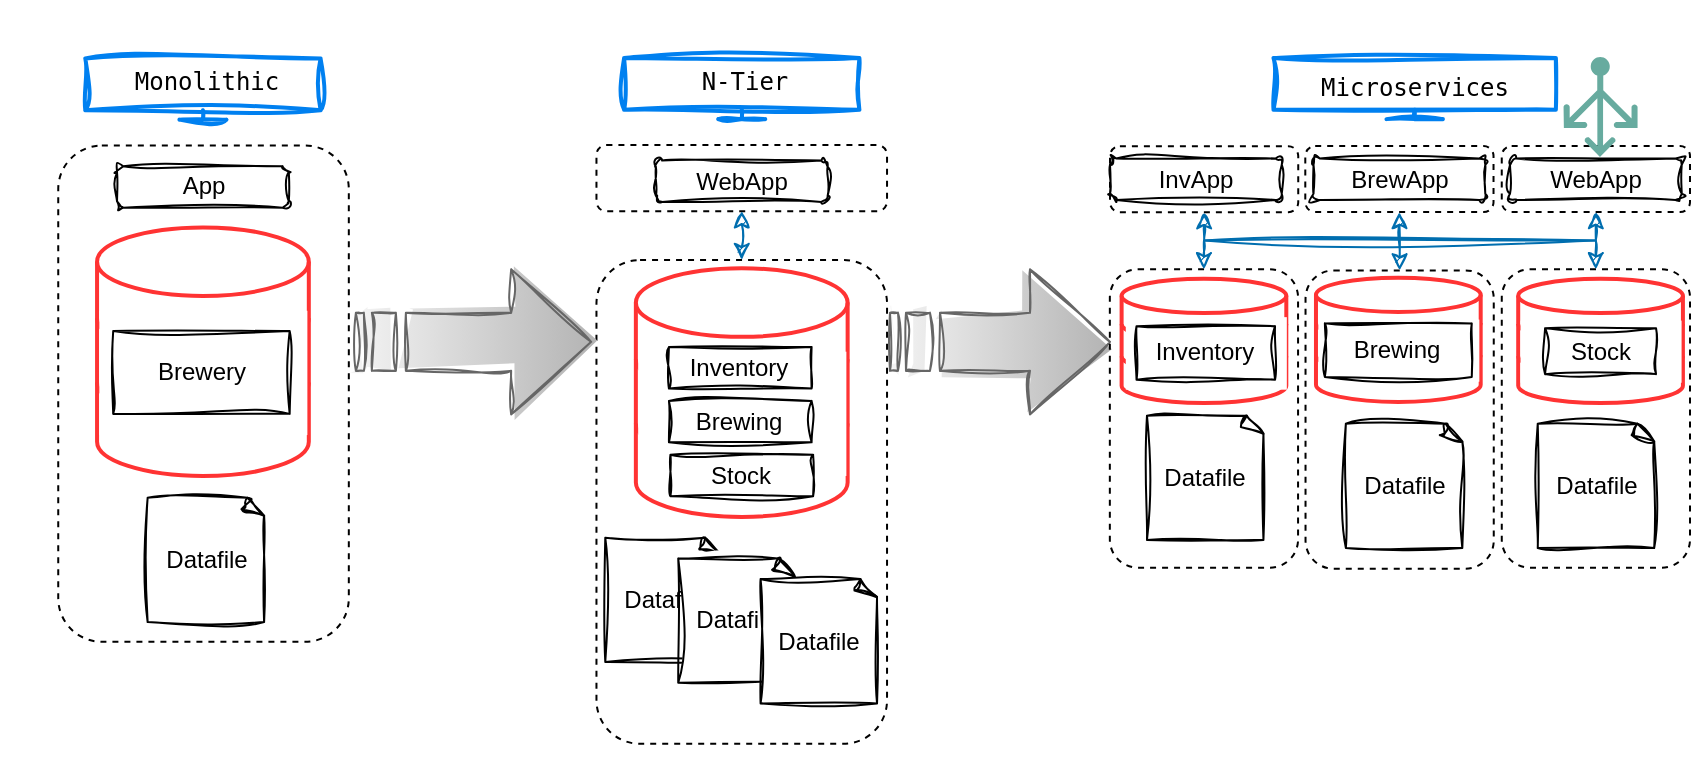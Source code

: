 <mxfile version="21.2.8" type="device">
  <diagram name="Page-1" id="m9zrFwpKGK487yf-iaGm">
    <mxGraphModel dx="1528" dy="569" grid="1" gridSize="10" guides="1" tooltips="1" connect="1" arrows="1" fold="1" page="1" pageScale="1" pageWidth="827" pageHeight="1169" math="0" shadow="0">
      <root>
        <mxCell id="0" />
        <mxCell id="1" parent="0" />
        <mxCell id="jREUugsxzTuiNaMn_-Cr-113" value="" style="group" vertex="1" connectable="0" parent="1">
          <mxGeometry y="40.25" width="820" height="382.018" as="geometry" />
        </mxCell>
        <mxCell id="jREUugsxzTuiNaMn_-Cr-88" value="" style="group" vertex="1" connectable="0" parent="jREUugsxzTuiNaMn_-Cr-113">
          <mxGeometry width="152.939" height="320.641" as="geometry" />
        </mxCell>
        <mxCell id="jREUugsxzTuiNaMn_-Cr-9" value="" style="group" vertex="1" connectable="0" parent="jREUugsxzTuiNaMn_-Cr-88">
          <mxGeometry x="23.529" y="113.442" width="129.41" height="124.32" as="geometry" />
        </mxCell>
        <mxCell id="jREUugsxzTuiNaMn_-Cr-3" value="" style="html=1;verticalLabelPosition=bottom;align=center;labelBackgroundColor=#ffffff;verticalAlign=top;strokeWidth=2;strokeColor=#FF3333;shadow=0;dashed=0;shape=mxgraph.ios7.icons.data;" vertex="1" parent="jREUugsxzTuiNaMn_-Cr-9">
          <mxGeometry width="105.881" height="124.32" as="geometry" />
        </mxCell>
        <mxCell id="jREUugsxzTuiNaMn_-Cr-8" value="" style="whiteSpace=wrap;html=1;strokeColor=none;imageAspect=0;connectable=0;allowArrows=0;glass=0;rounded=0;strokeWidth=0;" vertex="1" parent="jREUugsxzTuiNaMn_-Cr-9">
          <mxGeometry x="0.882" y="41.44" width="104.028" height="62.16" as="geometry" />
        </mxCell>
        <mxCell id="jREUugsxzTuiNaMn_-Cr-10" value="Brewery" style="rounded=0;arcSize=10;whiteSpace=wrap;html=1;align=center;glass=0;sketch=1;curveFitting=1;jiggle=2;" vertex="1" parent="jREUugsxzTuiNaMn_-Cr-9">
          <mxGeometry x="8.073" y="51.8" width="88.234" height="41.44" as="geometry" />
        </mxCell>
        <mxCell id="jREUugsxzTuiNaMn_-Cr-23" value="Datafile" style="whiteSpace=wrap;html=1;shape=mxgraph.basic.document;sketch=1;curveFitting=1;jiggle=2;" vertex="1" parent="jREUugsxzTuiNaMn_-Cr-88">
          <mxGeometry x="48.823" y="248.639" width="58.823" height="62.16" as="geometry" />
        </mxCell>
        <mxCell id="jREUugsxzTuiNaMn_-Cr-77" value="App" style="rounded=1;whiteSpace=wrap;html=1;sketch=1;curveFitting=1;jiggle=2;strokeColor=#000000;" vertex="1" parent="jREUugsxzTuiNaMn_-Cr-88">
          <mxGeometry x="33.529" y="82.88" width="85.881" height="20.72" as="geometry" />
        </mxCell>
        <mxCell id="jREUugsxzTuiNaMn_-Cr-95" value="&lt;blockquote style=&quot;margin: 0 0 0 40px; border: none; padding: 0px;&quot;&gt;&lt;blockquote style=&quot;margin: 0 0 0 40px; border: none; padding: 0px;&quot;&gt;&lt;blockquote style=&quot;margin: 0 0 0 40px; border: none; padding: 0px;&quot;&gt;&lt;blockquote style=&quot;margin: 0 0 0 40px; border: none; padding: 0px;&quot;&gt;&lt;blockquote style=&quot;margin: 0 0 0 40px; border: none; padding: 0px;&quot;&gt;&lt;span style=&quot;white-space: pre;&quot;&gt;	&lt;/span&gt;&lt;/blockquote&gt;&lt;/blockquote&gt;&lt;/blockquote&gt;&lt;/blockquote&gt;&lt;/blockquote&gt;" style="rounded=1;whiteSpace=wrap;html=1;fillColor=none;dashed=1;" vertex="1" parent="jREUugsxzTuiNaMn_-Cr-88">
          <mxGeometry x="4.118" y="72.52" width="145.292" height="248.121" as="geometry" />
        </mxCell>
        <mxCell id="jREUugsxzTuiNaMn_-Cr-112" value="" style="group" vertex="1" connectable="0" parent="jREUugsxzTuiNaMn_-Cr-88">
          <mxGeometry x="17.647" y="25.382" width="117.645" height="34.188" as="geometry" />
        </mxCell>
        <mxCell id="jREUugsxzTuiNaMn_-Cr-76" value="" style="html=1;verticalLabelPosition=bottom;align=center;labelBackgroundColor=#ffffff;verticalAlign=top;strokeWidth=2;strokeColor=#0080F0;shadow=0;dashed=0;shape=mxgraph.ios7.icons.monitor;sketch=1;curveFitting=1;jiggle=2;" vertex="1" parent="jREUugsxzTuiNaMn_-Cr-112">
          <mxGeometry y="3.626" width="117.645" height="30.562" as="geometry" />
        </mxCell>
        <mxCell id="jREUugsxzTuiNaMn_-Cr-109" value="&lt;pre&gt;Monolithic&lt;/pre&gt;" style="text;strokeColor=none;align=center;fillColor=none;html=1;verticalAlign=middle;whiteSpace=wrap;rounded=0;" vertex="1" parent="jREUugsxzTuiNaMn_-Cr-112">
          <mxGeometry x="25.294" width="70.587" height="31.08" as="geometry" />
        </mxCell>
        <mxCell id="jREUugsxzTuiNaMn_-Cr-89" value="" style="group" vertex="1" connectable="0" parent="jREUugsxzTuiNaMn_-Cr-113">
          <mxGeometry x="275.29" y="18.389" width="143.233" height="363.629" as="geometry" />
        </mxCell>
        <mxCell id="jREUugsxzTuiNaMn_-Cr-78" value="" style="html=1;verticalLabelPosition=bottom;align=center;labelBackgroundColor=#ffffff;verticalAlign=top;strokeWidth=2;strokeColor=#0080F0;shadow=0;dashed=0;shape=mxgraph.ios7.icons.monitor;sketch=1;curveFitting=1;jiggle=2;" vertex="1" parent="jREUugsxzTuiNaMn_-Cr-89">
          <mxGeometry x="11.765" y="10.36" width="117.645" height="30.562" as="geometry" />
        </mxCell>
        <mxCell id="jREUugsxzTuiNaMn_-Cr-79" value="WebApp" style="rounded=1;whiteSpace=wrap;html=1;sketch=1;curveFitting=1;jiggle=2;strokeColor=#000000;" vertex="1" parent="jREUugsxzTuiNaMn_-Cr-89">
          <mxGeometry x="27.647" y="61.642" width="85.881" height="20.72" as="geometry" />
        </mxCell>
        <mxCell id="jREUugsxzTuiNaMn_-Cr-98" value="" style="rounded=1;whiteSpace=wrap;html=1;fillColor=none;dashed=1;" vertex="1" parent="jREUugsxzTuiNaMn_-Cr-89">
          <mxGeometry x="-2.059" y="53.872" width="145.292" height="33.152" as="geometry" />
        </mxCell>
        <mxCell id="jREUugsxzTuiNaMn_-Cr-110" value="&lt;pre&gt;N-Tier&lt;/pre&gt;" style="text;strokeColor=none;align=center;fillColor=none;html=1;verticalAlign=middle;whiteSpace=wrap;rounded=0;" vertex="1" parent="jREUugsxzTuiNaMn_-Cr-89">
          <mxGeometry x="36.329" y="6.734" width="70.587" height="31.08" as="geometry" />
        </mxCell>
        <mxCell id="jREUugsxzTuiNaMn_-Cr-72" value="" style="group" vertex="1" connectable="0" parent="jREUugsxzTuiNaMn_-Cr-89">
          <mxGeometry y="135.71" width="143.233" height="227.919" as="geometry" />
        </mxCell>
        <mxCell id="jREUugsxzTuiNaMn_-Cr-29" value="Datafile" style="whiteSpace=wrap;html=1;shape=mxgraph.basic.document;sketch=1;curveFitting=1;jiggle=2;" vertex="1" parent="jREUugsxzTuiNaMn_-Cr-72">
          <mxGeometry x="2.353" y="114.478" width="58.823" height="62.16" as="geometry" />
        </mxCell>
        <mxCell id="jREUugsxzTuiNaMn_-Cr-30" value="Datafile" style="whiteSpace=wrap;html=1;shape=mxgraph.basic.document;sketch=1;curveFitting=1;jiggle=2;" vertex="1" parent="jREUugsxzTuiNaMn_-Cr-72">
          <mxGeometry x="38.823" y="124.838" width="58.823" height="62.16" as="geometry" />
        </mxCell>
        <mxCell id="jREUugsxzTuiNaMn_-Cr-31" value="Datafile" style="whiteSpace=wrap;html=1;shape=mxgraph.basic.document;sketch=1;curveFitting=1;jiggle=2;" vertex="1" parent="jREUugsxzTuiNaMn_-Cr-72">
          <mxGeometry x="79.999" y="135.198" width="58.823" height="62.16" as="geometry" />
        </mxCell>
        <mxCell id="jREUugsxzTuiNaMn_-Cr-12" value="" style="group" vertex="1" connectable="0" parent="jREUugsxzTuiNaMn_-Cr-72">
          <mxGeometry x="17.647" y="-20.202" width="105.881" height="124.32" as="geometry" />
        </mxCell>
        <mxCell id="jREUugsxzTuiNaMn_-Cr-13" value="" style="html=1;verticalLabelPosition=bottom;align=center;labelBackgroundColor=#ffffff;verticalAlign=top;strokeWidth=2;strokeColor=#FF3333;shadow=0;dashed=0;shape=mxgraph.ios7.icons.data;" vertex="1" parent="jREUugsxzTuiNaMn_-Cr-12">
          <mxGeometry width="105.881" height="124.32" as="geometry" />
        </mxCell>
        <mxCell id="jREUugsxzTuiNaMn_-Cr-14" value="" style="whiteSpace=wrap;html=1;strokeColor=none;imageAspect=0;connectable=0;allowArrows=0;glass=0;rounded=0;strokeWidth=0;" vertex="1" parent="jREUugsxzTuiNaMn_-Cr-12">
          <mxGeometry x="0.882" y="41.44" width="104.116" height="62.16" as="geometry" />
        </mxCell>
        <mxCell id="jREUugsxzTuiNaMn_-Cr-15" value="Inventory" style="rounded=0;arcSize=10;whiteSpace=wrap;html=1;align=center;glass=0;sketch=1;curveFitting=1;jiggle=2;" vertex="1" parent="jREUugsxzTuiNaMn_-Cr-12">
          <mxGeometry x="16.526" y="39.368" width="71.337" height="20.72" as="geometry" />
        </mxCell>
        <mxCell id="jREUugsxzTuiNaMn_-Cr-16" value="Brewing" style="rounded=0;arcSize=10;whiteSpace=wrap;html=1;align=center;glass=0;sketch=1;curveFitting=1;jiggle=2;" vertex="1" parent="jREUugsxzTuiNaMn_-Cr-12">
          <mxGeometry x="16.526" y="66.304" width="71.337" height="20.72" as="geometry" />
        </mxCell>
        <mxCell id="jREUugsxzTuiNaMn_-Cr-17" value="Stock" style="rounded=0;arcSize=10;whiteSpace=wrap;html=1;align=center;glass=0;sketch=1;curveFitting=1;jiggle=2;" vertex="1" parent="jREUugsxzTuiNaMn_-Cr-12">
          <mxGeometry x="17.276" y="93.24" width="71.337" height="20.72" as="geometry" />
        </mxCell>
        <mxCell id="jREUugsxzTuiNaMn_-Cr-97" value="" style="rounded=1;whiteSpace=wrap;html=1;fillColor=none;dashed=1;" vertex="1" parent="jREUugsxzTuiNaMn_-Cr-72">
          <mxGeometry x="-2.059" y="-24.346" width="145.292" height="241.905" as="geometry" />
        </mxCell>
        <mxCell id="jREUugsxzTuiNaMn_-Cr-129" style="edgeStyle=orthogonalEdgeStyle;rounded=0;orthogonalLoop=1;jettySize=auto;html=1;exitX=0.5;exitY=0;exitDx=0;exitDy=0;entryX=0.5;entryY=1;entryDx=0;entryDy=0;startArrow=classic;startFill=1;fillColor=#1ba1e2;strokeColor=#006EAF;sketch=1;curveFitting=1;jiggle=2;" edge="1" parent="jREUugsxzTuiNaMn_-Cr-89" source="jREUugsxzTuiNaMn_-Cr-97" target="jREUugsxzTuiNaMn_-Cr-98">
          <mxGeometry relative="1" as="geometry" />
        </mxCell>
        <mxCell id="jREUugsxzTuiNaMn_-Cr-80" value="" style="html=1;verticalLabelPosition=bottom;align=center;labelBackgroundColor=#ffffff;verticalAlign=top;strokeWidth=2;strokeColor=#0080F0;shadow=0;dashed=0;shape=mxgraph.ios7.icons.monitor;sketch=1;curveFitting=1;jiggle=2;" vertex="1" parent="jREUugsxzTuiNaMn_-Cr-113">
          <mxGeometry x="611.756" y="28.749" width="141.174" height="30.562" as="geometry" />
        </mxCell>
        <mxCell id="jREUugsxzTuiNaMn_-Cr-81" value="BrewApp" style="rounded=1;whiteSpace=wrap;html=1;sketch=1;curveFitting=1;jiggle=2;strokeColor=#000000;" vertex="1" parent="jREUugsxzTuiNaMn_-Cr-113">
          <mxGeometry x="631.763" y="78.995" width="85.881" height="20.72" as="geometry" />
        </mxCell>
        <mxCell id="jREUugsxzTuiNaMn_-Cr-82" value="InvApp" style="rounded=1;whiteSpace=wrap;html=1;sketch=1;curveFitting=1;jiggle=2;strokeColor=#000000;" vertex="1" parent="jREUugsxzTuiNaMn_-Cr-113">
          <mxGeometry x="529.999" y="78.995" width="85.881" height="20.72" as="geometry" />
        </mxCell>
        <mxCell id="jREUugsxzTuiNaMn_-Cr-83" value="WebApp" style="rounded=1;whiteSpace=wrap;html=1;sketch=1;curveFitting=1;jiggle=2;strokeColor=#000000;" vertex="1" parent="jREUugsxzTuiNaMn_-Cr-113">
          <mxGeometry x="729.998" y="78.995" width="85.881" height="20.72" as="geometry" />
        </mxCell>
        <mxCell id="jREUugsxzTuiNaMn_-Cr-128" style="edgeStyle=orthogonalEdgeStyle;rounded=0;orthogonalLoop=1;jettySize=auto;html=1;exitX=0.5;exitY=1;exitDx=0;exitDy=0;entryX=0.5;entryY=1;entryDx=0;entryDy=0;startArrow=classic;startFill=1;fillColor=#1ba1e2;strokeColor=#006EAF;sketch=1;curveFitting=1;jiggle=2;" edge="1" parent="jREUugsxzTuiNaMn_-Cr-113" source="jREUugsxzTuiNaMn_-Cr-99" target="jREUugsxzTuiNaMn_-Cr-101">
          <mxGeometry relative="1" as="geometry">
            <Array as="points">
              <mxPoint x="577" y="120" />
              <mxPoint x="773" y="120" />
            </Array>
          </mxGeometry>
        </mxCell>
        <mxCell id="jREUugsxzTuiNaMn_-Cr-99" value="" style="rounded=1;whiteSpace=wrap;html=1;fillColor=none;dashed=1;" vertex="1" parent="jREUugsxzTuiNaMn_-Cr-113">
          <mxGeometry x="530" y="72.85" width="94.12" height="33" as="geometry" />
        </mxCell>
        <mxCell id="jREUugsxzTuiNaMn_-Cr-126" style="edgeStyle=orthogonalEdgeStyle;rounded=0;orthogonalLoop=1;jettySize=auto;html=1;exitX=0.5;exitY=1;exitDx=0;exitDy=0;entryX=0.5;entryY=0;entryDx=0;entryDy=0;startArrow=classic;startFill=1;sketch=1;curveFitting=1;jiggle=2;fillColor=#1ba1e2;strokeColor=#006EAF;" edge="1" parent="jREUugsxzTuiNaMn_-Cr-113" source="jREUugsxzTuiNaMn_-Cr-100" target="jREUugsxzTuiNaMn_-Cr-103">
          <mxGeometry relative="1" as="geometry" />
        </mxCell>
        <mxCell id="jREUugsxzTuiNaMn_-Cr-100" value="" style="rounded=1;whiteSpace=wrap;html=1;fillColor=none;dashed=1;" vertex="1" parent="jREUugsxzTuiNaMn_-Cr-113">
          <mxGeometry x="627.646" y="72.779" width="94.116" height="33" as="geometry" />
        </mxCell>
        <mxCell id="jREUugsxzTuiNaMn_-Cr-101" value="" style="rounded=1;whiteSpace=wrap;html=1;fillColor=none;dashed=1;" vertex="1" parent="jREUugsxzTuiNaMn_-Cr-113">
          <mxGeometry x="725.882" y="72.779" width="94.116" height="33" as="geometry" />
        </mxCell>
        <mxCell id="jREUugsxzTuiNaMn_-Cr-107" value="" style="html=1;shadow=0;dashed=0;align=center;verticalAlign=middle;shape=mxgraph.arrows2.stripedArrow;dy=0.6;dx=40;notch=25;fillColor=#f5f5f5;strokeColor=#666666;gradientDirection=east;gradientColor=#b3b3b3;sketch=1;curveFitting=1;jiggle=2;" vertex="1" parent="jREUugsxzTuiNaMn_-Cr-113">
          <mxGeometry x="152.939" y="134.421" width="117.645" height="72.52" as="geometry" />
        </mxCell>
        <mxCell id="jREUugsxzTuiNaMn_-Cr-108" value="" style="html=1;shadow=0;dashed=0;align=center;verticalAlign=middle;shape=mxgraph.arrows2.stripedArrow;dy=0.6;dx=40;notch=25;fillColor=#f5f5f5;gradientColor=#b3b3b3;strokeColor=#666666;gradientDirection=east;sketch=1;curveFitting=1;jiggle=2;" vertex="1" parent="jREUugsxzTuiNaMn_-Cr-113">
          <mxGeometry x="419.99" y="134.42" width="110.01" height="72.52" as="geometry" />
        </mxCell>
        <mxCell id="jREUugsxzTuiNaMn_-Cr-111" value="&lt;pre&gt;Microservices&lt;/pre&gt;" style="text;strokeColor=none;align=center;fillColor=none;html=1;verticalAlign=middle;whiteSpace=wrap;rounded=0;" vertex="1" parent="jREUugsxzTuiNaMn_-Cr-113">
          <mxGeometry x="647.05" y="28.231" width="70.587" height="31.08" as="geometry" />
        </mxCell>
        <mxCell id="jREUugsxzTuiNaMn_-Cr-114" value="" style="sketch=0;aspect=fixed;pointerEvents=1;shadow=0;dashed=0;html=1;strokeColor=none;labelPosition=center;verticalLabelPosition=bottom;verticalAlign=top;align=center;fillColor=#67AB9F;shape=mxgraph.azure.load_balancer_generic" vertex="1" parent="jREUugsxzTuiNaMn_-Cr-113">
          <mxGeometry x="756.78" y="28.23" width="37" height="50" as="geometry" />
        </mxCell>
        <mxCell id="jREUugsxzTuiNaMn_-Cr-94" value="" style="group" vertex="1" connectable="0" parent="jREUugsxzTuiNaMn_-Cr-113">
          <mxGeometry x="552.933" y="138.565" width="251.761" height="135.198" as="geometry" />
        </mxCell>
        <mxCell id="jREUugsxzTuiNaMn_-Cr-50" value="Datafile" style="whiteSpace=wrap;html=1;shape=mxgraph.basic.document;sketch=1;curveFitting=1;jiggle=2;" vertex="1" parent="jREUugsxzTuiNaMn_-Cr-94">
          <mxGeometry x="94.999" y="73.038" width="58.823" height="62.16" as="geometry" />
        </mxCell>
        <mxCell id="jREUugsxzTuiNaMn_-Cr-56" value="Datafile" style="whiteSpace=wrap;html=1;shape=mxgraph.basic.document;sketch=1;curveFitting=1;jiggle=2;" vertex="1" parent="jREUugsxzTuiNaMn_-Cr-94">
          <mxGeometry x="190.938" y="73.038" width="58.823" height="62.16" as="geometry" />
        </mxCell>
        <mxCell id="jREUugsxzTuiNaMn_-Cr-46" value="" style="group" vertex="1" connectable="0" parent="jREUugsxzTuiNaMn_-Cr-94">
          <mxGeometry x="80.058" width="82.352" height="62.16" as="geometry" />
        </mxCell>
        <mxCell id="jREUugsxzTuiNaMn_-Cr-47" value="" style="html=1;verticalLabelPosition=bottom;align=center;labelBackgroundColor=#ffffff;verticalAlign=top;strokeWidth=2;strokeColor=#FF3333;shadow=0;dashed=0;shape=mxgraph.ios7.icons.data;" vertex="1" parent="jREUugsxzTuiNaMn_-Cr-46">
          <mxGeometry width="82.352" height="62.16" as="geometry" />
        </mxCell>
        <mxCell id="jREUugsxzTuiNaMn_-Cr-48" value="" style="whiteSpace=wrap;html=1;strokeColor=none;imageAspect=0;connectable=0;allowArrows=0;glass=0;rounded=0;strokeWidth=0;" vertex="1" parent="jREUugsxzTuiNaMn_-Cr-46">
          <mxGeometry x="0.915" y="20.72" width="80.522" height="31.08" as="geometry" />
        </mxCell>
        <mxCell id="jREUugsxzTuiNaMn_-Cr-93" value="Brewing" style="rounded=0;arcSize=10;whiteSpace=wrap;html=1;align=center;glass=0;sketch=1;curveFitting=1;jiggle=2;" vertex="1" parent="jREUugsxzTuiNaMn_-Cr-46">
          <mxGeometry x="4.442" y="22.875" width="73.455" height="26.76" as="geometry" />
        </mxCell>
        <mxCell id="jREUugsxzTuiNaMn_-Cr-37" value="" style="group" vertex="1" connectable="0" parent="jREUugsxzTuiNaMn_-Cr-113">
          <mxGeometry x="542.345" y="139.083" width="89.422" height="145.04" as="geometry" />
        </mxCell>
        <mxCell id="jREUugsxzTuiNaMn_-Cr-38" value="" style="html=1;verticalLabelPosition=bottom;align=center;labelBackgroundColor=#ffffff;verticalAlign=top;strokeWidth=2;strokeColor=#FF3333;shadow=0;dashed=0;shape=mxgraph.ios7.icons.data;" vertex="1" parent="jREUugsxzTuiNaMn_-Cr-37">
          <mxGeometry x="-6.54" width="82.352" height="62.16" as="geometry" />
        </mxCell>
        <mxCell id="jREUugsxzTuiNaMn_-Cr-39" value="" style="whiteSpace=wrap;html=1;strokeColor=none;imageAspect=0;connectable=0;allowArrows=0;glass=0;rounded=0;strokeWidth=0;" vertex="1" parent="jREUugsxzTuiNaMn_-Cr-37">
          <mxGeometry x="-4.705" y="18.993" width="80.522" height="36.26" as="geometry" />
        </mxCell>
        <mxCell id="jREUugsxzTuiNaMn_-Cr-40" value="Inventory" style="rounded=0;arcSize=10;whiteSpace=wrap;html=1;align=center;glass=0;sketch=1;curveFitting=1;jiggle=2;" vertex="1" parent="jREUugsxzTuiNaMn_-Cr-37">
          <mxGeometry x="0.913" y="23.74" width="69.258" height="26.76" as="geometry" />
        </mxCell>
        <mxCell id="jREUugsxzTuiNaMn_-Cr-102" value="" style="rounded=1;whiteSpace=wrap;html=1;fillColor=none;dashed=1;" vertex="1" parent="jREUugsxzTuiNaMn_-Cr-37">
          <mxGeometry x="-12.424" y="-4.664" width="94.116" height="149.184" as="geometry" />
        </mxCell>
        <mxCell id="jREUugsxzTuiNaMn_-Cr-45" value="Datafile" style="whiteSpace=wrap;html=1;shape=mxgraph.basic.document;sketch=1;curveFitting=1;jiggle=2;" vertex="1" parent="jREUugsxzTuiNaMn_-Cr-37">
          <mxGeometry x="6.148" y="68.51" width="58.823" height="62.16" as="geometry" />
        </mxCell>
        <mxCell id="jREUugsxzTuiNaMn_-Cr-51" value="" style="group;allowArrows=0;" vertex="1" connectable="0" parent="jREUugsxzTuiNaMn_-Cr-113">
          <mxGeometry x="734.107" y="139.083" width="82.352" height="62.16" as="geometry" />
        </mxCell>
        <mxCell id="jREUugsxzTuiNaMn_-Cr-52" value="" style="html=1;verticalLabelPosition=bottom;align=center;labelBackgroundColor=#ffffff;verticalAlign=top;strokeWidth=2;strokeColor=#FF3333;shadow=0;dashed=0;shape=mxgraph.ios7.icons.data;" vertex="1" parent="jREUugsxzTuiNaMn_-Cr-51">
          <mxGeometry width="82.352" height="62.16" as="geometry" />
        </mxCell>
        <mxCell id="jREUugsxzTuiNaMn_-Cr-53" value="" style="whiteSpace=wrap;html=1;strokeColor=none;imageAspect=0;connectable=0;allowArrows=0;glass=0;rounded=0;strokeWidth=0;" vertex="1" parent="jREUugsxzTuiNaMn_-Cr-51">
          <mxGeometry x="0.915" y="20.72" width="80.522" height="31.08" as="geometry" />
        </mxCell>
        <mxCell id="jREUugsxzTuiNaMn_-Cr-54" value="Stock" style="rounded=0;arcSize=10;whiteSpace=wrap;html=1;align=center;glass=0;sketch=1;curveFitting=1;jiggle=2;" vertex="1" parent="jREUugsxzTuiNaMn_-Cr-51">
          <mxGeometry x="13.43" y="24.791" width="55.487" height="22.937" as="geometry" />
        </mxCell>
        <mxCell id="jREUugsxzTuiNaMn_-Cr-103" value="" style="rounded=1;whiteSpace=wrap;html=1;fillColor=none;dashed=1;" vertex="1" parent="jREUugsxzTuiNaMn_-Cr-113">
          <mxGeometry x="627.767" y="134.939" width="94.116" height="149.184" as="geometry" />
        </mxCell>
        <mxCell id="jREUugsxzTuiNaMn_-Cr-104" value="" style="rounded=1;whiteSpace=wrap;html=1;fillColor=none;dashed=1;" vertex="1" parent="jREUugsxzTuiNaMn_-Cr-113">
          <mxGeometry x="725.884" y="134.421" width="94.116" height="149.184" as="geometry" />
        </mxCell>
        <mxCell id="jREUugsxzTuiNaMn_-Cr-127" style="edgeStyle=orthogonalEdgeStyle;rounded=0;orthogonalLoop=1;jettySize=auto;html=1;exitX=0.5;exitY=0;exitDx=0;exitDy=0;entryX=0.5;entryY=0;entryDx=0;entryDy=0;startArrow=classic;startFill=1;fillColor=#1ba1e2;strokeColor=#006EAF;sketch=1;curveFitting=1;jiggle=2;" edge="1" parent="jREUugsxzTuiNaMn_-Cr-113" source="jREUugsxzTuiNaMn_-Cr-102" target="jREUugsxzTuiNaMn_-Cr-104">
          <mxGeometry relative="1" as="geometry">
            <Array as="points">
              <mxPoint x="577" y="120" />
              <mxPoint x="773" y="120" />
            </Array>
          </mxGeometry>
        </mxCell>
      </root>
    </mxGraphModel>
  </diagram>
</mxfile>
